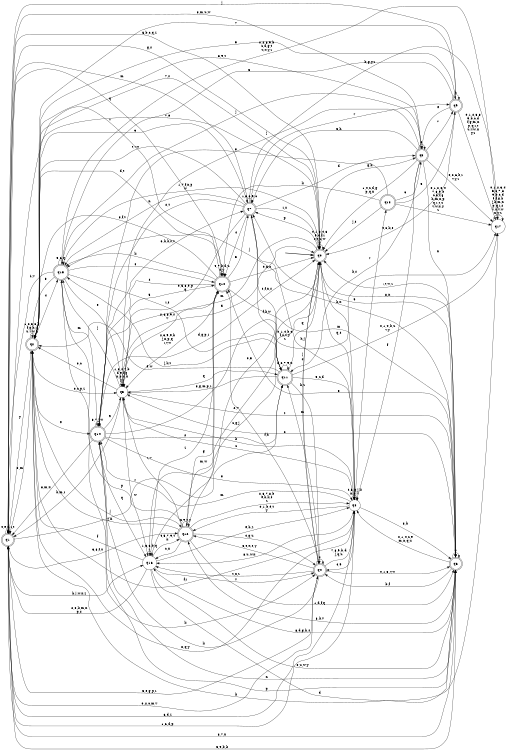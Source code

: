 digraph BlueStar {
__start0 [style = invis, shape = none, label = "", width = 0, height = 0];

rankdir=LR;
size="8,5";

s0 [style="rounded,filled", color="black", fillcolor="white" shape="doublecircle", label="q0"];
s1 [style="rounded,filled", color="black", fillcolor="white" shape="doublecircle", label="q1"];
s2 [style="rounded,filled", color="black", fillcolor="white" shape="doublecircle", label="q2"];
s3 [style="rounded,filled", color="black", fillcolor="white" shape="doublecircle", label="q3"];
s4 [style="rounded,filled", color="black", fillcolor="white" shape="doublecircle", label="q4"];
s5 [style="filled", color="black", fillcolor="white" shape="circle", label="q5"];
s6 [style="rounded,filled", color="black", fillcolor="white" shape="doublecircle", label="q6"];
s7 [style="rounded,filled", color="black", fillcolor="white" shape="doublecircle", label="q7"];
s8 [style="filled", color="black", fillcolor="white" shape="circle", label="q8"];
s9 [style="rounded,filled", color="black", fillcolor="white" shape="doublecircle", label="q9"];
s10 [style="rounded,filled", color="black", fillcolor="white" shape="doublecircle", label="q10"];
s11 [style="rounded,filled", color="black", fillcolor="white" shape="doublecircle", label="q11"];
s12 [style="rounded,filled", color="black", fillcolor="white" shape="doublecircle", label="q12"];
s13 [style="rounded,filled", color="black", fillcolor="white" shape="doublecircle", label="q13"];
s14 [style="rounded,filled", color="black", fillcolor="white" shape="doublecircle", label="q14"];
s15 [style="rounded,filled", color="black", fillcolor="white" shape="doublecircle", label="q15"];
s16 [style="filled", color="black", fillcolor="white" shape="circle", label="q16"];
s17 [style="filled", color="black", fillcolor="white" shape="circle", label="q17"];
subgraph cluster_main { 
	graph [pad=".75", ranksep="0.15", nodesep="0.15"];
	 style=invis; 
	__start0 -> s0 [penwidth=2];
}
s0 -> s0 [label="0,1,3,4,6\n9,d,f,r\ns,t,u,w\ny"];
s0 -> s1 [label="5,b,c,q,z"];
s0 -> s2 [label="7,e"];
s0 -> s3 [label="g,h"];
s0 -> s4 [label="j"];
s0 -> s5 [label="m"];
s0 -> s6 [label="8,n"];
s0 -> s7 [label="p"];
s0 -> s8 [label="k,x"];
s0 -> s16 [label="2,v"];
s1 -> s0 [label="g,s"];
s1 -> s1 [label="4,e,n,r,t"];
s1 -> s2 [label="y"];
s1 -> s4 [label="0,2,c,m,v"];
s1 -> s6 [label="5,9,b,k"];
s1 -> s8 [label="1,6,d,p"];
s1 -> s10 [label="q"];
s1 -> s11 [label="7"];
s1 -> s12 [label="3,8,f,u"];
s1 -> s16 [label="h,j,w,x,z"];
s2 -> s0 [label="7,s"];
s2 -> s1 [label="8,m"];
s2 -> s2 [label="1,2,3,6,b\nf,g,h,r\nu,v,w,x"];
s2 -> s5 [label="0,c,p,z"];
s2 -> s6 [label="k"];
s2 -> s7 [label="9"];
s2 -> s8 [label="n,q,y"];
s2 -> s9 [label="5"];
s2 -> s10 [label="d,t"];
s2 -> s12 [label="j"];
s2 -> s14 [label="e"];
s2 -> s15 [label="4"];
s3 -> s0 [label="1,4,c,d,g\np,q,x"];
s3 -> s1 [label="8,m,u,w"];
s3 -> s2 [label="3,9,t"];
s3 -> s3 [label="e"];
s3 -> s5 [label="j"];
s3 -> s6 [label="n"];
s3 -> s7 [label="5,h"];
s3 -> s8 [label="f"];
s3 -> s9 [label="7"];
s3 -> s11 [label="k,s"];
s3 -> s17 [label="0,2,6,b,r\nv,y,z"];
s4 -> s0 [label="4"];
s4 -> s1 [label="5,e,g,p,r"];
s4 -> s4 [label="2"];
s4 -> s6 [label="0,1,3,v,w"];
s4 -> s8 [label="7,8,9,b,d\nj,q,u"];
s4 -> s10 [label="f,h"];
s4 -> s11 [label="m"];
s4 -> s12 [label="6,c,n,s,y"];
s4 -> s14 [label="k"];
s4 -> s16 [label="t,x,z"];
s5 -> s0 [label="5"];
s5 -> s1 [label="h,m,r"];
s5 -> s2 [label="0,c"];
s5 -> s5 [label="1,3,4,7,b\nd,e,f,g\nn,p,u,x\ny,z"];
s5 -> s6 [label="t"];
s5 -> s8 [label="k"];
s5 -> s10 [label="2,6,8,9,s\nv"];
s5 -> s11 [label="q"];
s5 -> s15 [label="j"];
s5 -> s16 [label="w"];
s6 -> s0 [label="r,t,w,z"];
s6 -> s1 [label="3,7,x"];
s6 -> s4 [label="b,f"];
s6 -> s5 [label="2"];
s6 -> s6 [label="y"];
s6 -> s7 [label="9"];
s6 -> s8 [label="0,1,4,c,e\nm,n,q,u"];
s6 -> s10 [label="5"];
s6 -> s12 [label="6,k,v"];
s6 -> s14 [label="p"];
s6 -> s15 [label="j"];
s6 -> s16 [label="8,d,g,h,s"];
s7 -> s0 [label="r,u"];
s7 -> s1 [label="m"];
s7 -> s2 [label="s,v,x"];
s7 -> s3 [label="d"];
s7 -> s5 [label="0,5,8,e,p\nq"];
s7 -> s7 [label="1,3,6,9,c"];
s7 -> s8 [label="h,j"];
s7 -> s9 [label="7"];
s7 -> s10 [label="4"];
s7 -> s11 [label="f,k,w"];
s7 -> s14 [label="2,t"];
s7 -> s15 [label="n"];
s7 -> s17 [label="b,g,y,z"];
s8 -> s0 [label="q,s"];
s8 -> s1 [label="6,d,z"];
s8 -> s2 [label="f,r"];
s8 -> s4 [label="4,9"];
s8 -> s5 [label="c"];
s8 -> s6 [label="3,h"];
s8 -> s8 [label="2,5,g,j,k\nn,p,v"];
s8 -> s12 [label="0,1,b,e,t\ny"];
s8 -> s13 [label="7"];
s8 -> s14 [label="m"];
s8 -> s16 [label="8,u,w,x"];
s9 -> s0 [label="4,6,k,s"];
s9 -> s1 [label="j"];
s9 -> s2 [label="7"];
s9 -> s3 [label="e"];
s9 -> s9 [label="h"];
s9 -> s15 [label="5"];
s9 -> s17 [label="0,1,2,3,8\n9,b,c,d\nf,g,m,n\np,q,r,t\nu,v,w,x\ny,z"];
s10 -> s0 [label="0,6,c"];
s10 -> s1 [label="1"];
s10 -> s2 [label="8,f,t"];
s10 -> s5 [label="2,3,9,e,h\nj,n,p,q\nr,v,w"];
s10 -> s6 [label="m"];
s10 -> s7 [label="5"];
s10 -> s10 [label="4,7,b,d,u\nx,y"];
s10 -> s12 [label="g"];
s10 -> s14 [label="s"];
s10 -> s15 [label="k"];
s10 -> s16 [label="z"];
s11 -> s0 [label="q"];
s11 -> s2 [label="e,w"];
s11 -> s4 [label="h,z"];
s11 -> s5 [label="8,g,m,p,r"];
s11 -> s7 [label="2,f,n,s"];
s11 -> s8 [label="5,c,d"];
s11 -> s11 [label="3,6,7,9,x"];
s11 -> s15 [label="j,k,t"];
s11 -> s17 [label="0,1,4,b,u\nv,y"];
s12 -> s0 [label="0,5"];
s12 -> s2 [label="j,n"];
s12 -> s4 [label="4,g,u"];
s12 -> s5 [label="r,v"];
s12 -> s6 [label="1,d,f,q"];
s12 -> s8 [label="2,3,7,8,b\ne,h,k,s\nz"];
s12 -> s10 [label="m,w"];
s12 -> s12 [label="6,9,t,y"];
s12 -> s15 [label="p"];
s12 -> s16 [label="c,x"];
s13 -> s0 [label="j,s"];
s13 -> s3 [label="6"];
s13 -> s9 [label="5"];
s13 -> s10 [label="k"];
s13 -> s14 [label="e"];
s13 -> s17 [label="0,1,2,3,4\n7,8,9,b\nc,d,f,g\nh,m,n,p\nq,r,t,u\nv,w,x,y\nz"];
s14 -> s0 [label="d,g,p,r"];
s14 -> s1 [label="8,m,x"];
s14 -> s5 [label="9"];
s14 -> s6 [label="n"];
s14 -> s7 [label="6,h,k,s,t"];
s14 -> s8 [label="e"];
s14 -> s10 [label="5"];
s14 -> s11 [label="2"];
s14 -> s14 [label="3,7,j,w"];
s14 -> s16 [label="q"];
s14 -> s17 [label="0,1,4,b,c\nf,u,v,y\nz"];
s15 -> s0 [label="1,7,f,n,p\nw"];
s15 -> s1 [label="h,v"];
s15 -> s2 [label="3"];
s15 -> s3 [label="j"];
s15 -> s4 [label="k"];
s15 -> s5 [label="e"];
s15 -> s10 [label="4"];
s15 -> s11 [label="r,s"];
s15 -> s14 [label="m"];
s15 -> s15 [label="5,6,q"];
s15 -> s17 [label="0,2,8,9,b\nc,d,g,t\nu,x,y,z"];
s16 -> s0 [label="c,g,j"];
s16 -> s1 [label="2,8,k,m,n\np,s"];
s16 -> s2 [label="f"];
s16 -> s4 [label="v"];
s16 -> s6 [label="0,u,w,y"];
s16 -> s8 [label="e,h,z"];
s16 -> s12 [label="4,5,7,9,t\nx"];
s16 -> s16 [label="1,3,6,b,q\nr"];
s16 -> s17 [label="d"];
s17 -> s17 [label="0,1,2,3,4\n5,6,7,8\n9,b,c,d\ne,f,g,h\nj,k,m,n\np,q,r,s\nt,u,v,w\nx,y,z"];

}